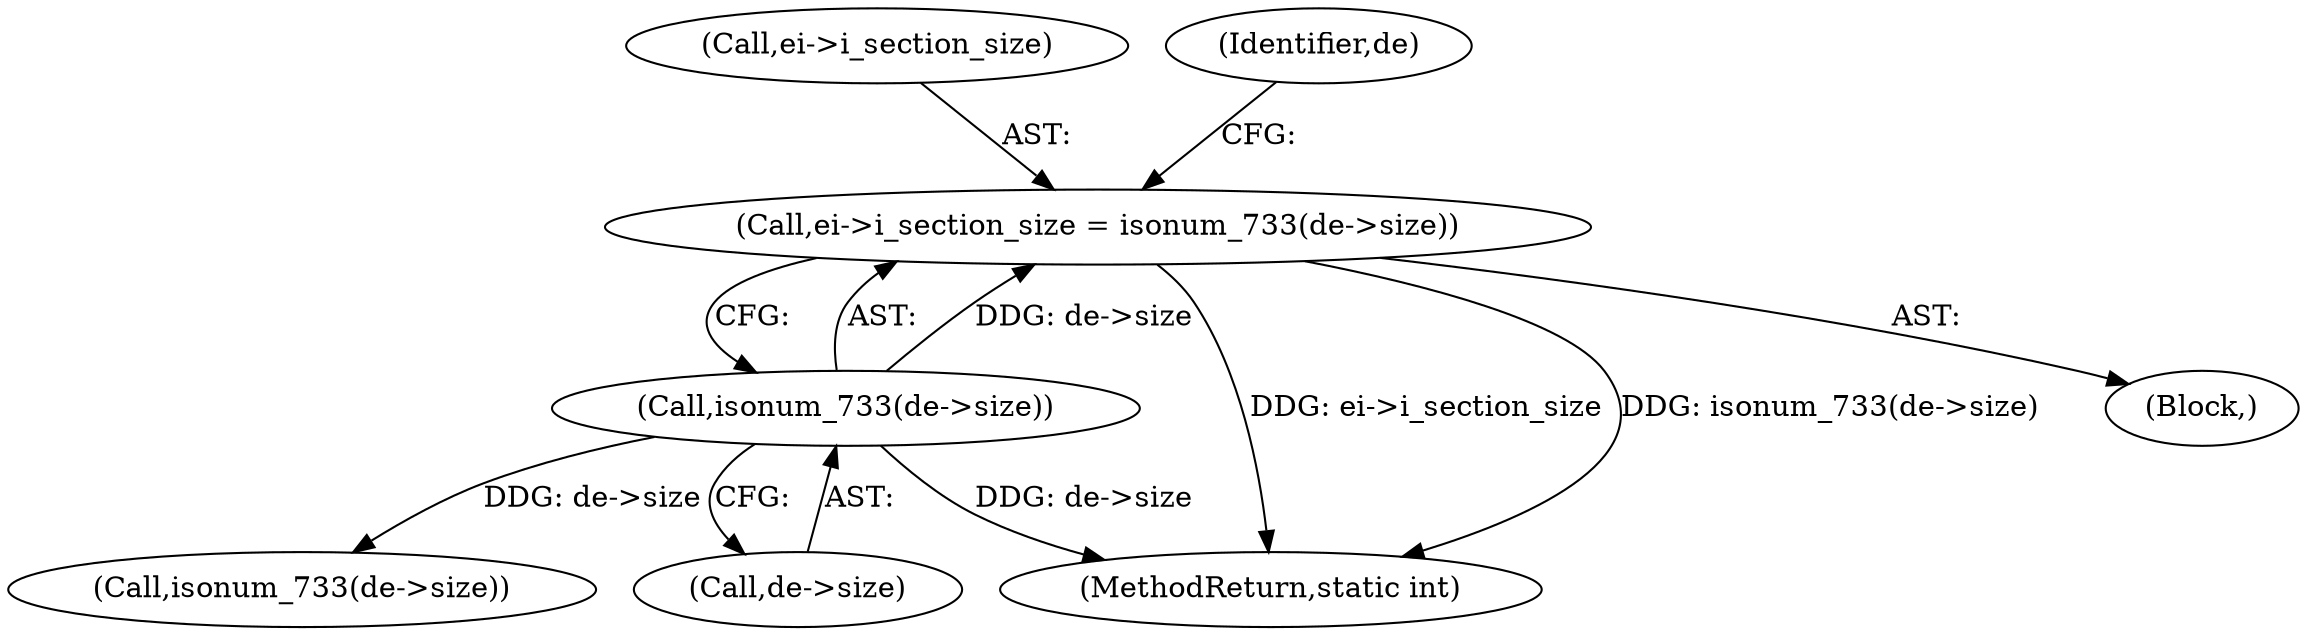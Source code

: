digraph "0_linux_410dd3cf4c9b36f27ed4542ee18b1af5e68645a4_0@pointer" {
"1000388" [label="(Call,ei->i_section_size = isonum_733(de->size))"];
"1000392" [label="(Call,isonum_733(de->size))"];
"1000435" [label="(Call,isonum_733(de->size))"];
"1000388" [label="(Call,ei->i_section_size = isonum_733(de->size))"];
"1000389" [label="(Call,ei->i_section_size)"];
"1000393" [label="(Call,de->size)"];
"1000400" [label="(Identifier,de)"];
"1000725" [label="(MethodReturn,static int)"];
"1000392" [label="(Call,isonum_733(de->size))"];
"1000114" [label="(Block,)"];
"1000388" -> "1000114"  [label="AST: "];
"1000388" -> "1000392"  [label="CFG: "];
"1000389" -> "1000388"  [label="AST: "];
"1000392" -> "1000388"  [label="AST: "];
"1000400" -> "1000388"  [label="CFG: "];
"1000388" -> "1000725"  [label="DDG: ei->i_section_size"];
"1000388" -> "1000725"  [label="DDG: isonum_733(de->size)"];
"1000392" -> "1000388"  [label="DDG: de->size"];
"1000392" -> "1000393"  [label="CFG: "];
"1000393" -> "1000392"  [label="AST: "];
"1000392" -> "1000725"  [label="DDG: de->size"];
"1000392" -> "1000435"  [label="DDG: de->size"];
}
